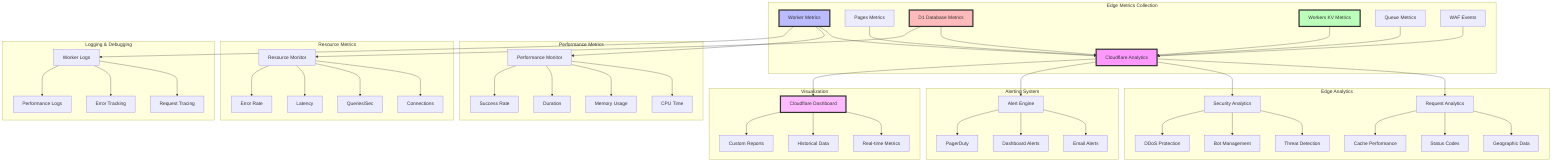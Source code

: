 graph TD
    subgraph "Edge Metrics Collection"
        W[Worker Metrics] --> CF[Cloudflare Analytics]
        P[Pages Metrics] --> CF
        D1[D1 Database Metrics] --> CF
        KV[Workers KV Metrics] --> CF
        Q[Queue Metrics] --> CF
        WAF[WAF Events] --> CF
    end
    
    subgraph "Performance Metrics"
        W --> PM[Performance Monitor]
        PM --> CPU[CPU Time]
        PM --> MEM[Memory Usage]
        PM --> DUR[Duration]
        PM --> SUC[Success Rate]
    end
    
    subgraph "Resource Metrics"
        D1 --> RM[Resource Monitor]
        RM --> CONN[Connections]
        RM --> QPS[Queries/Sec]
        RM --> LAT[Latency]
        RM --> ERR[Error Rate]
    end
    
    subgraph "Edge Analytics"
        CF --> REQ[Request Analytics]
        REQ --> GEO[Geographic Data]
        REQ --> STATUS[Status Codes]
        REQ --> CACHE[Cache Performance]
        
        CF --> SEC[Security Analytics]
        SEC --> THREATS[Threat Detection]
        SEC --> BOT[Bot Management]
        SEC --> DDOS[DDoS Protection]
    end
    
    subgraph "Logging & Debugging"
        W --> LOG[Worker Logs]
        LOG --> TRACE[Request Tracing]
        LOG --> ERR2[Error Tracking]
        LOG --> PERF[Performance Logs]
    end
    
    subgraph "Alerting System"
        CF --> ALERT[Alert Engine]
        ALERT --> EMAIL[Email Alerts]
        ALERT --> DASH[Dashboard Alerts]
        ALERT --> PG[PagerDuty]
    end
    
    subgraph "Visualization"
        CF --> DASHBOARD[Cloudflare Dashboard]
        DASHBOARD --> REAL[Real-time Metrics]
        DASHBOARD --> HIST[Historical Data]
        DASHBOARD --> CUSTOM[Custom Reports]
    end

    style CF fill:#f9f,stroke:#333,stroke-width:4px
    style W fill:#bbf,stroke:#333,stroke-width:4px
    style D1 fill:#fbb,stroke:#333,stroke-width:4px
    style KV fill:#bfb,stroke:#333,stroke-width:4px
    style DASHBOARD fill:#fbf,stroke:#333,stroke-width:4px